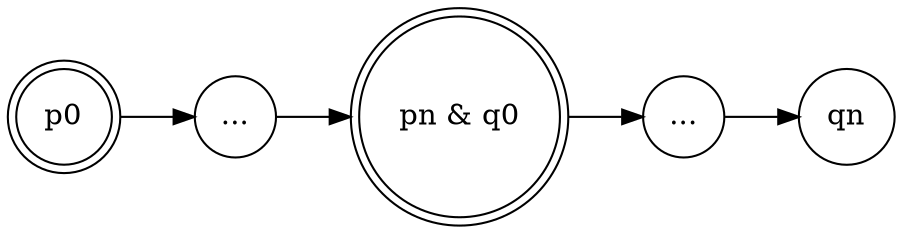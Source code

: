digraph SEQ{
	rankdir=LR;
	node[shape=doublecircle];
	p0[label="p0"];
	P[label="pn & q0"];
	node[shape=circle];
	p1[label="..."];
	q1[label="..."];
	q2[label="qn"];
	
	p0->p1;
	p1->P;
	P->q1;
	q1->q2;
}